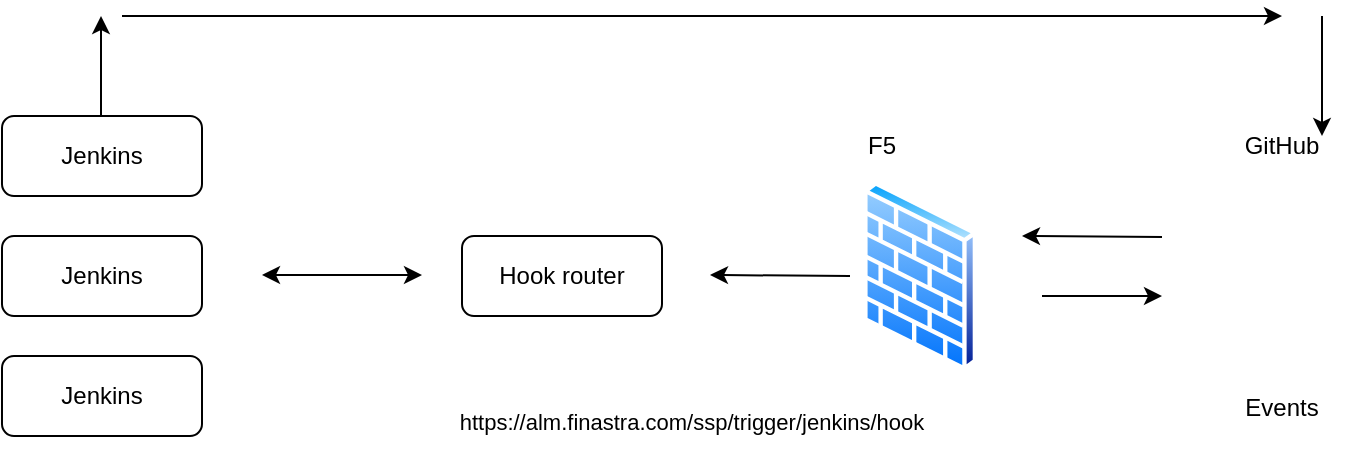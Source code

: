 <mxfile version="22.1.1" type="github">
  <diagram name="Page-1" id="0ocIiy8XSYzDtpNccgzG">
    <mxGraphModel dx="954" dy="565" grid="1" gridSize="10" guides="1" tooltips="1" connect="1" arrows="1" fold="1" page="1" pageScale="1" pageWidth="827" pageHeight="1169" math="0" shadow="0">
      <root>
        <mxCell id="0" />
        <mxCell id="1" parent="0" />
        <mxCell id="nbGyXb_tnFNLy37C-eks-3" value="" style="image;aspect=fixed;perimeter=ellipsePerimeter;html=1;align=center;shadow=0;dashed=0;spacingTop=3;image=img/lib/active_directory/firewall.svg;" vertex="1" parent="1">
          <mxGeometry x="490" y="192.5" width="57.95" height="95" as="geometry" />
        </mxCell>
        <mxCell id="nbGyXb_tnFNLy37C-eks-4" value="Hook router" style="rounded=1;whiteSpace=wrap;html=1;" vertex="1" parent="1">
          <mxGeometry x="290" y="220" width="100" height="40" as="geometry" />
        </mxCell>
        <mxCell id="nbGyXb_tnFNLy37C-eks-5" value="" style="shape=image;html=1;verticalAlign=top;verticalLabelPosition=bottom;labelBackgroundColor=#ffffff;imageAspect=0;aspect=fixed;image=https://cdn1.iconfinder.com/data/icons/unicons-line-vol-3/24/github-128.png" vertex="1" parent="1">
          <mxGeometry x="660" y="200" width="80" height="80" as="geometry" />
        </mxCell>
        <mxCell id="nbGyXb_tnFNLy37C-eks-7" value="Jenkins" style="rounded=1;whiteSpace=wrap;html=1;" vertex="1" parent="1">
          <mxGeometry x="60" y="160" width="100" height="40" as="geometry" />
        </mxCell>
        <mxCell id="nbGyXb_tnFNLy37C-eks-8" value="https://alm.finastra.com/ssp/trigger/jenkins/hook" style="text;strokeColor=none;fillColor=none;align=center;verticalAlign=middle;rounded=0;whiteSpace=wrap;fontSize=11;html=1;labelBorderColor=none;" vertex="1" parent="1">
          <mxGeometry x="340" y="287.5" width="130" height="50" as="geometry" />
        </mxCell>
        <mxCell id="nbGyXb_tnFNLy37C-eks-9" value="" style="endArrow=classic;startArrow=classic;html=1;rounded=0;" edge="1" parent="1">
          <mxGeometry width="50" height="50" relative="1" as="geometry">
            <mxPoint x="190" y="239.5" as="sourcePoint" />
            <mxPoint x="270" y="239.5" as="targetPoint" />
          </mxGeometry>
        </mxCell>
        <mxCell id="nbGyXb_tnFNLy37C-eks-10" value="GitHub" style="text;html=1;strokeColor=none;fillColor=none;align=center;verticalAlign=middle;whiteSpace=wrap;rounded=0;" vertex="1" parent="1">
          <mxGeometry x="670" y="160" width="60" height="30" as="geometry" />
        </mxCell>
        <mxCell id="nbGyXb_tnFNLy37C-eks-13" value="F5" style="text;html=1;strokeColor=none;fillColor=none;align=center;verticalAlign=middle;whiteSpace=wrap;rounded=0;" vertex="1" parent="1">
          <mxGeometry x="470" y="160" width="60" height="30" as="geometry" />
        </mxCell>
        <mxCell id="nbGyXb_tnFNLy37C-eks-17" value="Events" style="text;html=1;strokeColor=none;fillColor=none;align=center;verticalAlign=middle;whiteSpace=wrap;rounded=0;" vertex="1" parent="1">
          <mxGeometry x="670" y="290.5" width="60" height="30" as="geometry" />
        </mxCell>
        <mxCell id="nbGyXb_tnFNLy37C-eks-19" value="Jenkins" style="rounded=1;whiteSpace=wrap;html=1;" vertex="1" parent="1">
          <mxGeometry x="60" y="220" width="100" height="40" as="geometry" />
        </mxCell>
        <mxCell id="nbGyXb_tnFNLy37C-eks-20" value="Jenkins" style="rounded=1;whiteSpace=wrap;html=1;" vertex="1" parent="1">
          <mxGeometry x="60" y="280" width="100" height="40" as="geometry" />
        </mxCell>
        <mxCell id="nbGyXb_tnFNLy37C-eks-21" value="" style="endArrow=classic;html=1;rounded=0;" edge="1" parent="1">
          <mxGeometry width="50" height="50" relative="1" as="geometry">
            <mxPoint x="640" y="220.5" as="sourcePoint" />
            <mxPoint x="570" y="220" as="targetPoint" />
          </mxGeometry>
        </mxCell>
        <mxCell id="nbGyXb_tnFNLy37C-eks-22" value="" style="endArrow=classic;html=1;rounded=0;" edge="1" parent="1">
          <mxGeometry width="50" height="50" relative="1" as="geometry">
            <mxPoint x="484" y="240" as="sourcePoint" />
            <mxPoint x="414" y="239.5" as="targetPoint" />
          </mxGeometry>
        </mxCell>
        <mxCell id="nbGyXb_tnFNLy37C-eks-23" value="" style="endArrow=classic;html=1;rounded=0;" edge="1" parent="1">
          <mxGeometry width="50" height="50" relative="1" as="geometry">
            <mxPoint x="580" y="250" as="sourcePoint" />
            <mxPoint x="640" y="250" as="targetPoint" />
          </mxGeometry>
        </mxCell>
        <mxCell id="nbGyXb_tnFNLy37C-eks-24" value="" style="endArrow=classic;html=1;rounded=0;" edge="1" parent="1">
          <mxGeometry width="50" height="50" relative="1" as="geometry">
            <mxPoint x="120" y="110" as="sourcePoint" />
            <mxPoint x="700" y="110" as="targetPoint" />
          </mxGeometry>
        </mxCell>
        <mxCell id="nbGyXb_tnFNLy37C-eks-25" value="" style="endArrow=classic;html=1;rounded=0;" edge="1" parent="1">
          <mxGeometry width="50" height="50" relative="1" as="geometry">
            <mxPoint x="109.5" y="160" as="sourcePoint" />
            <mxPoint x="109.5" y="110" as="targetPoint" />
          </mxGeometry>
        </mxCell>
        <mxCell id="nbGyXb_tnFNLy37C-eks-26" value="" style="endArrow=classic;html=1;rounded=0;" edge="1" parent="1">
          <mxGeometry width="50" height="50" relative="1" as="geometry">
            <mxPoint x="720" y="110" as="sourcePoint" />
            <mxPoint x="720" y="170" as="targetPoint" />
          </mxGeometry>
        </mxCell>
      </root>
    </mxGraphModel>
  </diagram>
</mxfile>
